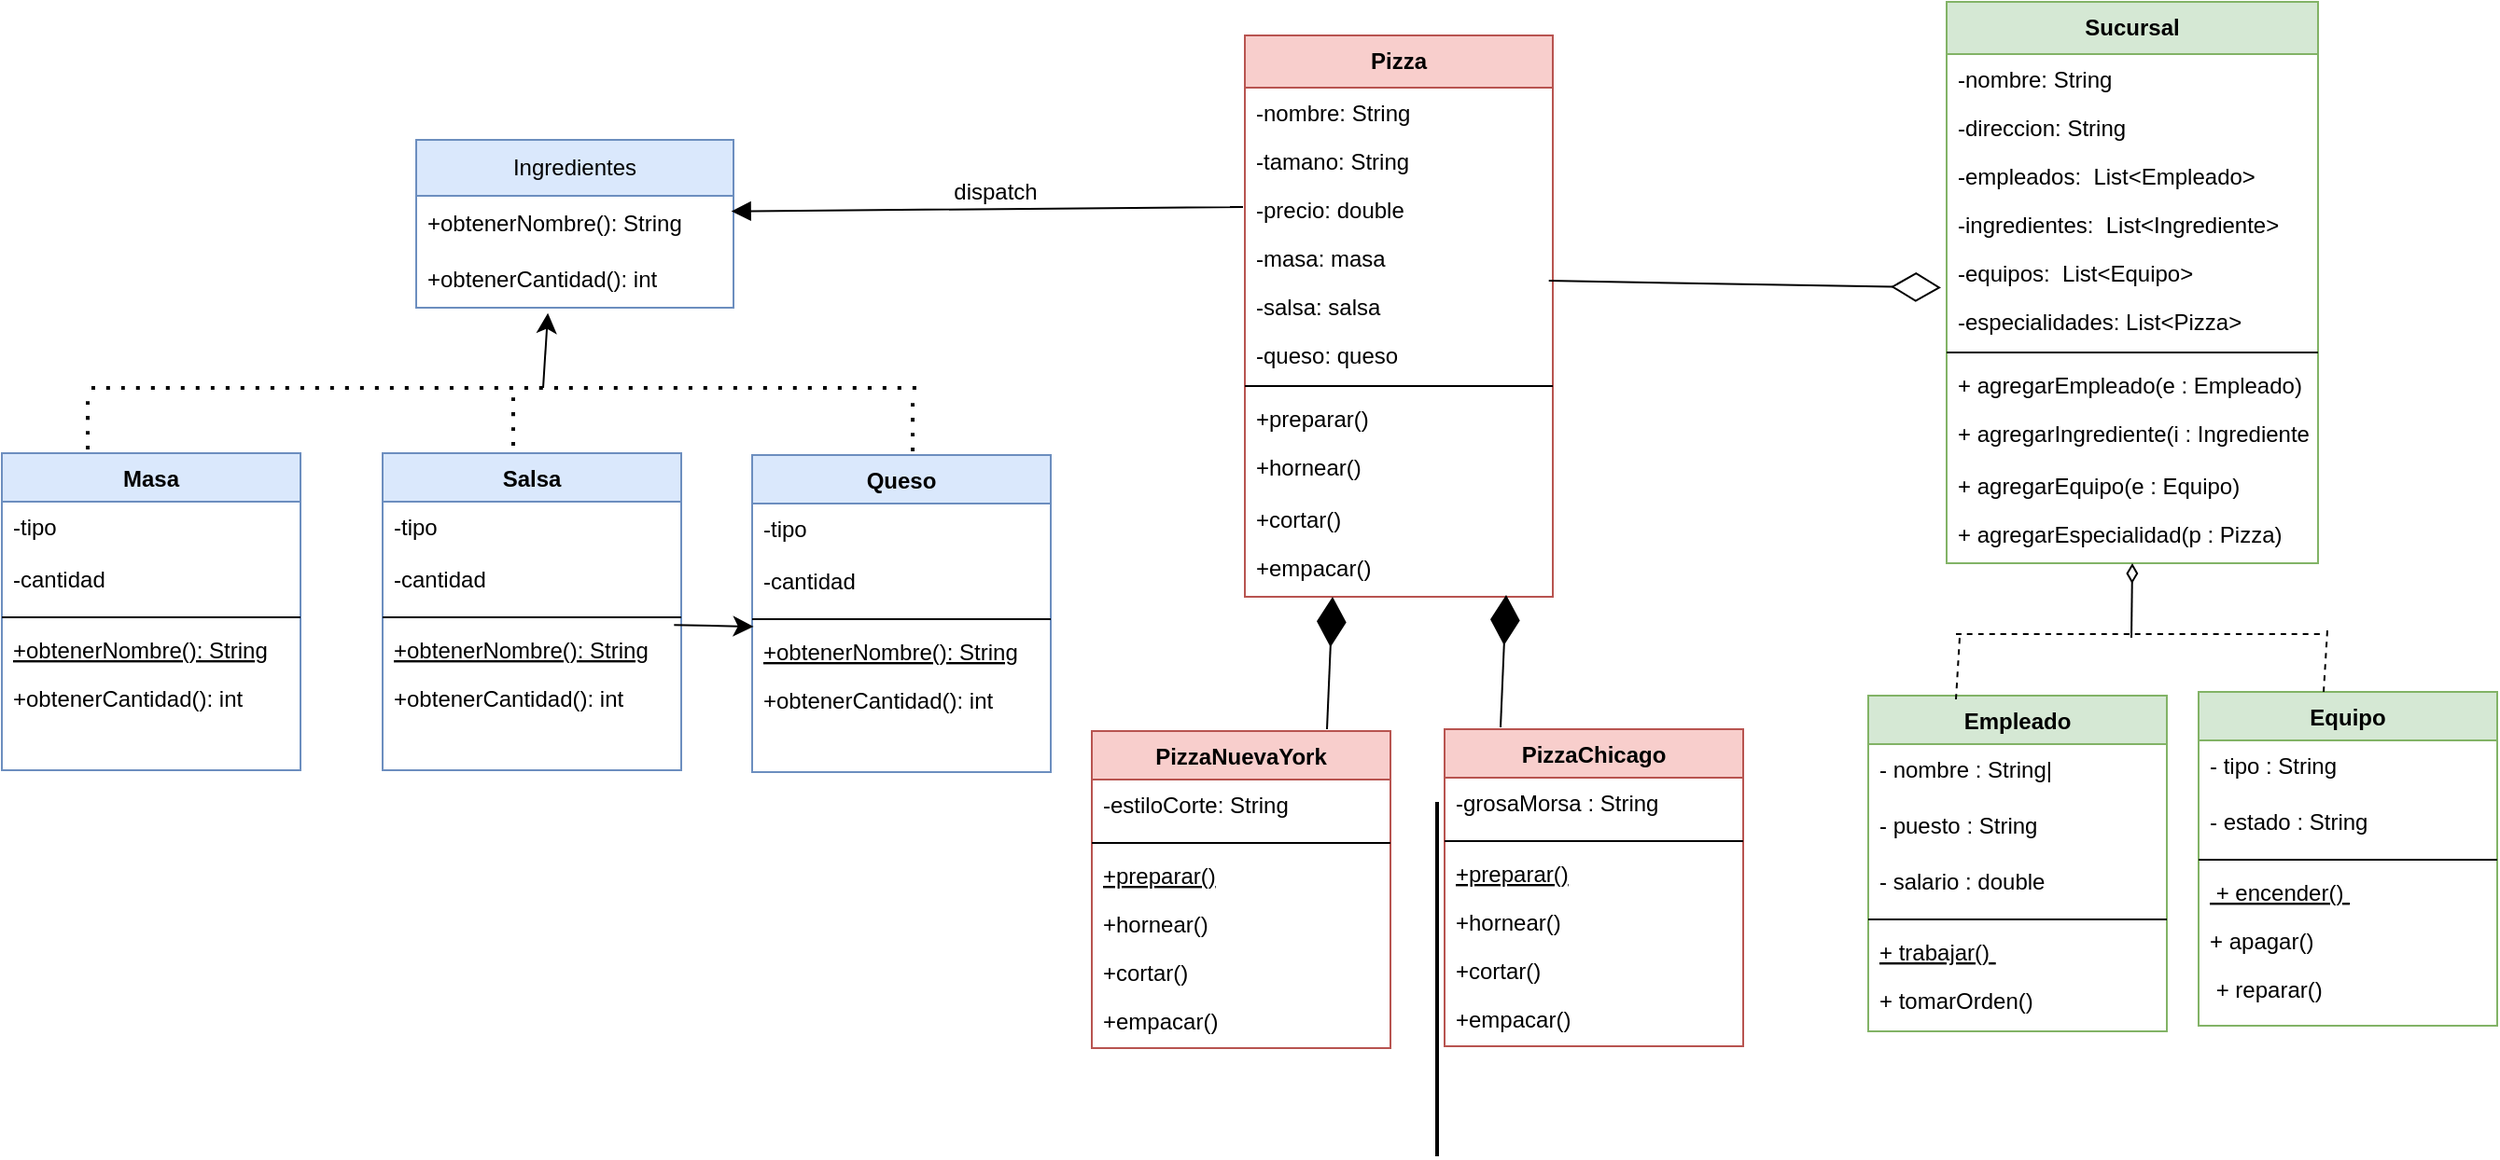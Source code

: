 <mxfile version="24.7.6">
  <diagram name="Página-1" id="DZGaDXZChRIoJ_zxI3Ib">
    <mxGraphModel dx="1156" dy="852" grid="0" gridSize="10" guides="1" tooltips="1" connect="1" arrows="1" fold="1" page="0" pageScale="1" pageWidth="1169" pageHeight="827" math="0" shadow="0">
      <root>
        <mxCell id="0" />
        <mxCell id="1" parent="0" />
        <mxCell id="2vN1RhJ9gDcvStLrzZKb-1" value="Ingredientes" style="swimlane;fontStyle=0;childLayout=stackLayout;horizontal=1;startSize=30;horizontalStack=0;resizeParent=1;resizeParentMax=0;resizeLast=0;collapsible=1;marginBottom=0;whiteSpace=wrap;html=1;fillColor=#dae8fc;strokeColor=#6c8ebf;" vertex="1" parent="1">
          <mxGeometry x="-4" y="-25" width="170" height="90" as="geometry" />
        </mxCell>
        <mxCell id="2vN1RhJ9gDcvStLrzZKb-3" value="+obtenerNombre(): String" style="text;strokeColor=none;fillColor=none;align=left;verticalAlign=middle;spacingLeft=4;spacingRight=4;overflow=hidden;points=[[0,0.5],[1,0.5]];portConstraint=eastwest;rotatable=0;whiteSpace=wrap;html=1;" vertex="1" parent="2vN1RhJ9gDcvStLrzZKb-1">
          <mxGeometry y="30" width="170" height="30" as="geometry" />
        </mxCell>
        <mxCell id="2vN1RhJ9gDcvStLrzZKb-4" value="+obtenerCantidad(): int" style="text;strokeColor=none;fillColor=none;align=left;verticalAlign=middle;spacingLeft=4;spacingRight=4;overflow=hidden;points=[[0,0.5],[1,0.5]];portConstraint=eastwest;rotatable=0;whiteSpace=wrap;html=1;" vertex="1" parent="2vN1RhJ9gDcvStLrzZKb-1">
          <mxGeometry y="60" width="170" height="30" as="geometry" />
        </mxCell>
        <mxCell id="2vN1RhJ9gDcvStLrzZKb-15" value="Masa" style="swimlane;fontStyle=1;align=center;verticalAlign=top;childLayout=stackLayout;horizontal=1;startSize=26;horizontalStack=0;resizeParent=1;resizeLast=0;collapsible=1;marginBottom=0;rounded=0;shadow=0;strokeWidth=1;fillColor=#dae8fc;strokeColor=#6c8ebf;" vertex="1" parent="1">
          <mxGeometry x="-226" y="143" width="160" height="170" as="geometry">
            <mxRectangle x="130" y="380" width="160" height="26" as="alternateBounds" />
          </mxGeometry>
        </mxCell>
        <mxCell id="2vN1RhJ9gDcvStLrzZKb-16" value="-tipo" style="text;align=left;verticalAlign=top;spacingLeft=4;spacingRight=4;overflow=hidden;rotatable=0;points=[[0,0.5],[1,0.5]];portConstraint=eastwest;" vertex="1" parent="2vN1RhJ9gDcvStLrzZKb-15">
          <mxGeometry y="26" width="160" height="28" as="geometry" />
        </mxCell>
        <mxCell id="2vN1RhJ9gDcvStLrzZKb-17" value="-cantidad" style="text;align=left;verticalAlign=top;spacingLeft=4;spacingRight=4;overflow=hidden;rotatable=0;points=[[0,0.5],[1,0.5]];portConstraint=eastwest;rounded=0;shadow=0;html=0;" vertex="1" parent="2vN1RhJ9gDcvStLrzZKb-15">
          <mxGeometry y="54" width="160" height="30" as="geometry" />
        </mxCell>
        <mxCell id="2vN1RhJ9gDcvStLrzZKb-19" value="" style="line;html=1;strokeWidth=1;align=left;verticalAlign=middle;spacingTop=-1;spacingLeft=3;spacingRight=3;rotatable=0;labelPosition=right;points=[];portConstraint=eastwest;" vertex="1" parent="2vN1RhJ9gDcvStLrzZKb-15">
          <mxGeometry y="84" width="160" height="8" as="geometry" />
        </mxCell>
        <mxCell id="2vN1RhJ9gDcvStLrzZKb-20" value="+obtenerNombre(): String" style="text;align=left;verticalAlign=top;spacingLeft=4;spacingRight=4;overflow=hidden;rotatable=0;points=[[0,0.5],[1,0.5]];portConstraint=eastwest;fontStyle=4" vertex="1" parent="2vN1RhJ9gDcvStLrzZKb-15">
          <mxGeometry y="92" width="160" height="26" as="geometry" />
        </mxCell>
        <mxCell id="2vN1RhJ9gDcvStLrzZKb-21" value="+obtenerCantidad(): int" style="text;align=left;verticalAlign=top;spacingLeft=4;spacingRight=4;overflow=hidden;rotatable=0;points=[[0,0.5],[1,0.5]];portConstraint=eastwest;" vertex="1" parent="2vN1RhJ9gDcvStLrzZKb-15">
          <mxGeometry y="118" width="160" height="26" as="geometry" />
        </mxCell>
        <mxCell id="2vN1RhJ9gDcvStLrzZKb-22" value="Salsa" style="swimlane;fontStyle=1;align=center;verticalAlign=top;childLayout=stackLayout;horizontal=1;startSize=26;horizontalStack=0;resizeParent=1;resizeLast=0;collapsible=1;marginBottom=0;rounded=0;shadow=0;strokeWidth=1;fillColor=#dae8fc;strokeColor=#6c8ebf;" vertex="1" parent="1">
          <mxGeometry x="-22" y="143" width="160" height="170" as="geometry">
            <mxRectangle x="130" y="380" width="160" height="26" as="alternateBounds" />
          </mxGeometry>
        </mxCell>
        <mxCell id="2vN1RhJ9gDcvStLrzZKb-23" value="-tipo" style="text;align=left;verticalAlign=top;spacingLeft=4;spacingRight=4;overflow=hidden;rotatable=0;points=[[0,0.5],[1,0.5]];portConstraint=eastwest;" vertex="1" parent="2vN1RhJ9gDcvStLrzZKb-22">
          <mxGeometry y="26" width="160" height="28" as="geometry" />
        </mxCell>
        <mxCell id="2vN1RhJ9gDcvStLrzZKb-24" value="-cantidad" style="text;align=left;verticalAlign=top;spacingLeft=4;spacingRight=4;overflow=hidden;rotatable=0;points=[[0,0.5],[1,0.5]];portConstraint=eastwest;rounded=0;shadow=0;html=0;" vertex="1" parent="2vN1RhJ9gDcvStLrzZKb-22">
          <mxGeometry y="54" width="160" height="30" as="geometry" />
        </mxCell>
        <mxCell id="2vN1RhJ9gDcvStLrzZKb-25" value="" style="line;html=1;strokeWidth=1;align=left;verticalAlign=middle;spacingTop=-1;spacingLeft=3;spacingRight=3;rotatable=0;labelPosition=right;points=[];portConstraint=eastwest;" vertex="1" parent="2vN1RhJ9gDcvStLrzZKb-22">
          <mxGeometry y="84" width="160" height="8" as="geometry" />
        </mxCell>
        <mxCell id="2vN1RhJ9gDcvStLrzZKb-26" value="+obtenerNombre(): String" style="text;align=left;verticalAlign=top;spacingLeft=4;spacingRight=4;overflow=hidden;rotatable=0;points=[[0,0.5],[1,0.5]];portConstraint=eastwest;fontStyle=4" vertex="1" parent="2vN1RhJ9gDcvStLrzZKb-22">
          <mxGeometry y="92" width="160" height="26" as="geometry" />
        </mxCell>
        <mxCell id="2vN1RhJ9gDcvStLrzZKb-27" value="+obtenerCantidad(): int" style="text;align=left;verticalAlign=top;spacingLeft=4;spacingRight=4;overflow=hidden;rotatable=0;points=[[0,0.5],[1,0.5]];portConstraint=eastwest;" vertex="1" parent="2vN1RhJ9gDcvStLrzZKb-22">
          <mxGeometry y="118" width="160" height="26" as="geometry" />
        </mxCell>
        <mxCell id="2vN1RhJ9gDcvStLrzZKb-28" value="Queso" style="swimlane;fontStyle=1;align=center;verticalAlign=top;childLayout=stackLayout;horizontal=1;startSize=26;horizontalStack=0;resizeParent=1;resizeLast=0;collapsible=1;marginBottom=0;rounded=0;shadow=0;strokeWidth=1;fillColor=#dae8fc;strokeColor=#6c8ebf;" vertex="1" parent="1">
          <mxGeometry x="176" y="144" width="160" height="170" as="geometry">
            <mxRectangle x="130" y="380" width="160" height="26" as="alternateBounds" />
          </mxGeometry>
        </mxCell>
        <mxCell id="2vN1RhJ9gDcvStLrzZKb-29" value="-tipo" style="text;align=left;verticalAlign=top;spacingLeft=4;spacingRight=4;overflow=hidden;rotatable=0;points=[[0,0.5],[1,0.5]];portConstraint=eastwest;" vertex="1" parent="2vN1RhJ9gDcvStLrzZKb-28">
          <mxGeometry y="26" width="160" height="28" as="geometry" />
        </mxCell>
        <mxCell id="2vN1RhJ9gDcvStLrzZKb-30" value="-cantidad" style="text;align=left;verticalAlign=top;spacingLeft=4;spacingRight=4;overflow=hidden;rotatable=0;points=[[0,0.5],[1,0.5]];portConstraint=eastwest;rounded=0;shadow=0;html=0;" vertex="1" parent="2vN1RhJ9gDcvStLrzZKb-28">
          <mxGeometry y="54" width="160" height="30" as="geometry" />
        </mxCell>
        <mxCell id="2vN1RhJ9gDcvStLrzZKb-31" value="" style="line;html=1;strokeWidth=1;align=left;verticalAlign=middle;spacingTop=-1;spacingLeft=3;spacingRight=3;rotatable=0;labelPosition=right;points=[];portConstraint=eastwest;" vertex="1" parent="2vN1RhJ9gDcvStLrzZKb-28">
          <mxGeometry y="84" width="160" height="8" as="geometry" />
        </mxCell>
        <mxCell id="2vN1RhJ9gDcvStLrzZKb-32" value="+obtenerNombre(): String" style="text;align=left;verticalAlign=top;spacingLeft=4;spacingRight=4;overflow=hidden;rotatable=0;points=[[0,0.5],[1,0.5]];portConstraint=eastwest;fontStyle=4" vertex="1" parent="2vN1RhJ9gDcvStLrzZKb-28">
          <mxGeometry y="92" width="160" height="26" as="geometry" />
        </mxCell>
        <mxCell id="2vN1RhJ9gDcvStLrzZKb-33" value="+obtenerCantidad(): int" style="text;align=left;verticalAlign=top;spacingLeft=4;spacingRight=4;overflow=hidden;rotatable=0;points=[[0,0.5],[1,0.5]];portConstraint=eastwest;" vertex="1" parent="2vN1RhJ9gDcvStLrzZKb-28">
          <mxGeometry y="118" width="160" height="26" as="geometry" />
        </mxCell>
        <mxCell id="2vN1RhJ9gDcvStLrzZKb-41" value="Pizza" style="swimlane;fontStyle=1;align=center;verticalAlign=top;childLayout=stackLayout;horizontal=1;startSize=28;horizontalStack=0;resizeParent=1;resizeLast=0;collapsible=1;marginBottom=0;rounded=0;shadow=0;strokeWidth=1;fillColor=#f8cecc;strokeColor=#b85450;" vertex="1" parent="1">
          <mxGeometry x="440" y="-81" width="165" height="301" as="geometry">
            <mxRectangle x="550" y="140" width="160" height="26" as="alternateBounds" />
          </mxGeometry>
        </mxCell>
        <mxCell id="2vN1RhJ9gDcvStLrzZKb-83" value="-nombre: String" style="text;align=left;verticalAlign=top;spacingLeft=4;spacingRight=4;overflow=hidden;rotatable=0;points=[[0,0.5],[1,0.5]];portConstraint=eastwest;" vertex="1" parent="2vN1RhJ9gDcvStLrzZKb-41">
          <mxGeometry y="28" width="165" height="26" as="geometry" />
        </mxCell>
        <mxCell id="2vN1RhJ9gDcvStLrzZKb-82" value="-tamano: String" style="text;align=left;verticalAlign=top;spacingLeft=4;spacingRight=4;overflow=hidden;rotatable=0;points=[[0,0.5],[1,0.5]];portConstraint=eastwest;" vertex="1" parent="2vN1RhJ9gDcvStLrzZKb-41">
          <mxGeometry y="54" width="165" height="26" as="geometry" />
        </mxCell>
        <mxCell id="2vN1RhJ9gDcvStLrzZKb-167" value="dispatch" style="html=1;verticalAlign=bottom;endArrow=block;curved=0;rounded=0;fontSize=12;startSize=8;endSize=8;entryX=0.993;entryY=0.276;entryDx=0;entryDy=0;entryPerimeter=0;" edge="1" parent="2vN1RhJ9gDcvStLrzZKb-41" target="2vN1RhJ9gDcvStLrzZKb-3">
          <mxGeometry width="80" relative="1" as="geometry">
            <mxPoint x="-8" y="92" as="sourcePoint" />
            <mxPoint x="-268" y="84" as="targetPoint" />
            <Array as="points">
              <mxPoint x="-1" y="92" />
            </Array>
          </mxGeometry>
        </mxCell>
        <mxCell id="2vN1RhJ9gDcvStLrzZKb-70" value="-precio: double" style="text;align=left;verticalAlign=top;spacingLeft=4;spacingRight=4;overflow=hidden;rotatable=0;points=[[0,0.5],[1,0.5]];portConstraint=eastwest;" vertex="1" parent="2vN1RhJ9gDcvStLrzZKb-41">
          <mxGeometry y="80" width="165" height="26" as="geometry" />
        </mxCell>
        <mxCell id="2vN1RhJ9gDcvStLrzZKb-59" value="-masa: masa" style="text;align=left;verticalAlign=top;spacingLeft=4;spacingRight=4;overflow=hidden;rotatable=0;points=[[0,0.5],[1,0.5]];portConstraint=eastwest;" vertex="1" parent="2vN1RhJ9gDcvStLrzZKb-41">
          <mxGeometry y="106" width="165" height="26" as="geometry" />
        </mxCell>
        <mxCell id="2vN1RhJ9gDcvStLrzZKb-42" value="-salsa: salsa" style="text;align=left;verticalAlign=top;spacingLeft=4;spacingRight=4;overflow=hidden;rotatable=0;points=[[0,0.5],[1,0.5]];portConstraint=eastwest;" vertex="1" parent="2vN1RhJ9gDcvStLrzZKb-41">
          <mxGeometry y="132" width="165" height="26" as="geometry" />
        </mxCell>
        <mxCell id="2vN1RhJ9gDcvStLrzZKb-43" value="-queso: queso" style="text;align=left;verticalAlign=top;spacingLeft=4;spacingRight=4;overflow=hidden;rotatable=0;points=[[0,0.5],[1,0.5]];portConstraint=eastwest;" vertex="1" parent="2vN1RhJ9gDcvStLrzZKb-41">
          <mxGeometry y="158" width="165" height="26" as="geometry" />
        </mxCell>
        <mxCell id="2vN1RhJ9gDcvStLrzZKb-44" value="" style="line;html=1;strokeWidth=1;align=left;verticalAlign=middle;spacingTop=-1;spacingLeft=3;spacingRight=3;rotatable=0;labelPosition=right;points=[];portConstraint=eastwest;" vertex="1" parent="2vN1RhJ9gDcvStLrzZKb-41">
          <mxGeometry y="184" width="165" height="8" as="geometry" />
        </mxCell>
        <mxCell id="2vN1RhJ9gDcvStLrzZKb-45" value="+preparar()" style="text;align=left;verticalAlign=top;spacingLeft=4;spacingRight=4;overflow=hidden;rotatable=0;points=[[0,0.5],[1,0.5]];portConstraint=eastwest;" vertex="1" parent="2vN1RhJ9gDcvStLrzZKb-41">
          <mxGeometry y="192" width="165" height="26" as="geometry" />
        </mxCell>
        <mxCell id="2vN1RhJ9gDcvStLrzZKb-46" value="+hornear()" style="text;align=left;verticalAlign=top;spacingLeft=4;spacingRight=4;overflow=hidden;rotatable=0;points=[[0,0.5],[1,0.5]];portConstraint=eastwest;" vertex="1" parent="2vN1RhJ9gDcvStLrzZKb-41">
          <mxGeometry y="218" width="165" height="28" as="geometry" />
        </mxCell>
        <mxCell id="2vN1RhJ9gDcvStLrzZKb-47" value="+cortar()" style="text;align=left;verticalAlign=top;spacingLeft=4;spacingRight=4;overflow=hidden;rotatable=0;points=[[0,0.5],[1,0.5]];portConstraint=eastwest;" vertex="1" parent="2vN1RhJ9gDcvStLrzZKb-41">
          <mxGeometry y="246" width="165" height="26" as="geometry" />
        </mxCell>
        <mxCell id="2vN1RhJ9gDcvStLrzZKb-49" value="+empacar()" style="text;align=left;verticalAlign=top;spacingLeft=4;spacingRight=4;overflow=hidden;rotatable=0;points=[[0,0.5],[1,0.5]];portConstraint=eastwest;" vertex="1" parent="2vN1RhJ9gDcvStLrzZKb-41">
          <mxGeometry y="272" width="165" height="26" as="geometry" />
        </mxCell>
        <mxCell id="2vN1RhJ9gDcvStLrzZKb-84" value="PizzaNuevaYork" style="swimlane;fontStyle=1;align=center;verticalAlign=top;childLayout=stackLayout;horizontal=1;startSize=26;horizontalStack=0;resizeParent=1;resizeLast=0;collapsible=1;marginBottom=0;rounded=0;shadow=0;strokeWidth=1;fillColor=#f8cecc;strokeColor=#b85450;" vertex="1" parent="1">
          <mxGeometry x="358" y="292" width="160" height="170" as="geometry">
            <mxRectangle x="130" y="380" width="160" height="26" as="alternateBounds" />
          </mxGeometry>
        </mxCell>
        <mxCell id="2vN1RhJ9gDcvStLrzZKb-86" value="-estiloCorte: String" style="text;align=left;verticalAlign=top;spacingLeft=4;spacingRight=4;overflow=hidden;rotatable=0;points=[[0,0.5],[1,0.5]];portConstraint=eastwest;rounded=0;shadow=0;html=0;" vertex="1" parent="2vN1RhJ9gDcvStLrzZKb-84">
          <mxGeometry y="26" width="160" height="30" as="geometry" />
        </mxCell>
        <mxCell id="2vN1RhJ9gDcvStLrzZKb-87" value="" style="line;html=1;strokeWidth=1;align=left;verticalAlign=middle;spacingTop=-1;spacingLeft=3;spacingRight=3;rotatable=0;labelPosition=right;points=[];portConstraint=eastwest;" vertex="1" parent="2vN1RhJ9gDcvStLrzZKb-84">
          <mxGeometry y="56" width="160" height="8" as="geometry" />
        </mxCell>
        <mxCell id="2vN1RhJ9gDcvStLrzZKb-88" value="+preparar()" style="text;align=left;verticalAlign=top;spacingLeft=4;spacingRight=4;overflow=hidden;rotatable=0;points=[[0,0.5],[1,0.5]];portConstraint=eastwest;fontStyle=4" vertex="1" parent="2vN1RhJ9gDcvStLrzZKb-84">
          <mxGeometry y="64" width="160" height="26" as="geometry" />
        </mxCell>
        <mxCell id="2vN1RhJ9gDcvStLrzZKb-89" value="+hornear()" style="text;align=left;verticalAlign=top;spacingLeft=4;spacingRight=4;overflow=hidden;rotatable=0;points=[[0,0.5],[1,0.5]];portConstraint=eastwest;" vertex="1" parent="2vN1RhJ9gDcvStLrzZKb-84">
          <mxGeometry y="90" width="160" height="26" as="geometry" />
        </mxCell>
        <mxCell id="2vN1RhJ9gDcvStLrzZKb-96" value="+cortar()" style="text;align=left;verticalAlign=top;spacingLeft=4;spacingRight=4;overflow=hidden;rotatable=0;points=[[0,0.5],[1,0.5]];portConstraint=eastwest;" vertex="1" parent="2vN1RhJ9gDcvStLrzZKb-84">
          <mxGeometry y="116" width="160" height="26" as="geometry" />
        </mxCell>
        <mxCell id="2vN1RhJ9gDcvStLrzZKb-97" value="+empacar()" style="text;align=left;verticalAlign=top;spacingLeft=4;spacingRight=4;overflow=hidden;rotatable=0;points=[[0,0.5],[1,0.5]];portConstraint=eastwest;" vertex="1" parent="2vN1RhJ9gDcvStLrzZKb-84">
          <mxGeometry y="142" width="160" height="26" as="geometry" />
        </mxCell>
        <mxCell id="2vN1RhJ9gDcvStLrzZKb-90" value="PizzaChicago" style="swimlane;fontStyle=1;align=center;verticalAlign=top;childLayout=stackLayout;horizontal=1;startSize=26;horizontalStack=0;resizeParent=1;resizeLast=0;collapsible=1;marginBottom=0;rounded=0;shadow=0;strokeWidth=1;fillColor=#f8cecc;strokeColor=#b85450;" vertex="1" parent="1">
          <mxGeometry x="547" y="291" width="160" height="170" as="geometry">
            <mxRectangle x="130" y="380" width="160" height="26" as="alternateBounds" />
          </mxGeometry>
        </mxCell>
        <mxCell id="2vN1RhJ9gDcvStLrzZKb-92" value="-grosaMorsa : String" style="text;align=left;verticalAlign=top;spacingLeft=4;spacingRight=4;overflow=hidden;rotatable=0;points=[[0,0.5],[1,0.5]];portConstraint=eastwest;rounded=0;shadow=0;html=0;" vertex="1" parent="2vN1RhJ9gDcvStLrzZKb-90">
          <mxGeometry y="26" width="160" height="30" as="geometry" />
        </mxCell>
        <mxCell id="2vN1RhJ9gDcvStLrzZKb-93" value="" style="line;html=1;strokeWidth=1;align=left;verticalAlign=middle;spacingTop=-1;spacingLeft=3;spacingRight=3;rotatable=0;labelPosition=right;points=[];portConstraint=eastwest;" vertex="1" parent="2vN1RhJ9gDcvStLrzZKb-90">
          <mxGeometry y="56" width="160" height="8" as="geometry" />
        </mxCell>
        <mxCell id="2vN1RhJ9gDcvStLrzZKb-94" value="+preparar()" style="text;align=left;verticalAlign=top;spacingLeft=4;spacingRight=4;overflow=hidden;rotatable=0;points=[[0,0.5],[1,0.5]];portConstraint=eastwest;fontStyle=4" vertex="1" parent="2vN1RhJ9gDcvStLrzZKb-90">
          <mxGeometry y="64" width="160" height="26" as="geometry" />
        </mxCell>
        <mxCell id="2vN1RhJ9gDcvStLrzZKb-95" value="+hornear()" style="text;align=left;verticalAlign=top;spacingLeft=4;spacingRight=4;overflow=hidden;rotatable=0;points=[[0,0.5],[1,0.5]];portConstraint=eastwest;" vertex="1" parent="2vN1RhJ9gDcvStLrzZKb-90">
          <mxGeometry y="90" width="160" height="26" as="geometry" />
        </mxCell>
        <mxCell id="2vN1RhJ9gDcvStLrzZKb-98" value="+cortar()" style="text;align=left;verticalAlign=top;spacingLeft=4;spacingRight=4;overflow=hidden;rotatable=0;points=[[0,0.5],[1,0.5]];portConstraint=eastwest;" vertex="1" parent="2vN1RhJ9gDcvStLrzZKb-90">
          <mxGeometry y="116" width="160" height="26" as="geometry" />
        </mxCell>
        <mxCell id="2vN1RhJ9gDcvStLrzZKb-106" value="+empacar()" style="text;align=left;verticalAlign=top;spacingLeft=4;spacingRight=4;overflow=hidden;rotatable=0;points=[[0,0.5],[1,0.5]];portConstraint=eastwest;" vertex="1" parent="2vN1RhJ9gDcvStLrzZKb-90">
          <mxGeometry y="142" width="160" height="26" as="geometry" />
        </mxCell>
        <mxCell id="2vN1RhJ9gDcvStLrzZKb-107" value="Sucursal" style="swimlane;fontStyle=1;align=center;verticalAlign=top;childLayout=stackLayout;horizontal=1;startSize=28;horizontalStack=0;resizeParent=1;resizeLast=0;collapsible=1;marginBottom=0;rounded=0;shadow=0;strokeWidth=1;fillColor=#d5e8d4;strokeColor=#82b366;" vertex="1" parent="1">
          <mxGeometry x="816" y="-99" width="199" height="301" as="geometry">
            <mxRectangle x="550" y="140" width="160" height="26" as="alternateBounds" />
          </mxGeometry>
        </mxCell>
        <mxCell id="2vN1RhJ9gDcvStLrzZKb-108" value="-nombre: String" style="text;align=left;verticalAlign=top;spacingLeft=4;spacingRight=4;overflow=hidden;rotatable=0;points=[[0,0.5],[1,0.5]];portConstraint=eastwest;" vertex="1" parent="2vN1RhJ9gDcvStLrzZKb-107">
          <mxGeometry y="28" width="199" height="26" as="geometry" />
        </mxCell>
        <mxCell id="2vN1RhJ9gDcvStLrzZKb-109" value="-direccion: String" style="text;align=left;verticalAlign=top;spacingLeft=4;spacingRight=4;overflow=hidden;rotatable=0;points=[[0,0.5],[1,0.5]];portConstraint=eastwest;" vertex="1" parent="2vN1RhJ9gDcvStLrzZKb-107">
          <mxGeometry y="54" width="199" height="26" as="geometry" />
        </mxCell>
        <mxCell id="2vN1RhJ9gDcvStLrzZKb-110" value="-empleados:  List&lt;Empleado&gt;" style="text;align=left;verticalAlign=top;spacingLeft=4;spacingRight=4;overflow=hidden;rotatable=0;points=[[0,0.5],[1,0.5]];portConstraint=eastwest;" vertex="1" parent="2vN1RhJ9gDcvStLrzZKb-107">
          <mxGeometry y="80" width="199" height="26" as="geometry" />
        </mxCell>
        <mxCell id="2vN1RhJ9gDcvStLrzZKb-111" value="-ingredientes:  List&lt;Ingrediente&gt;" style="text;align=left;verticalAlign=top;spacingLeft=4;spacingRight=4;overflow=hidden;rotatable=0;points=[[0,0.5],[1,0.5]];portConstraint=eastwest;" vertex="1" parent="2vN1RhJ9gDcvStLrzZKb-107">
          <mxGeometry y="106" width="199" height="26" as="geometry" />
        </mxCell>
        <mxCell id="2vN1RhJ9gDcvStLrzZKb-112" value="-equipos:  List&lt;Equipo&gt;" style="text;align=left;verticalAlign=top;spacingLeft=4;spacingRight=4;overflow=hidden;rotatable=0;points=[[0,0.5],[1,0.5]];portConstraint=eastwest;" vertex="1" parent="2vN1RhJ9gDcvStLrzZKb-107">
          <mxGeometry y="132" width="199" height="26" as="geometry" />
        </mxCell>
        <mxCell id="2vN1RhJ9gDcvStLrzZKb-113" value="-especialidades: List&lt;Pizza&gt;" style="text;align=left;verticalAlign=top;spacingLeft=4;spacingRight=4;overflow=hidden;rotatable=0;points=[[0,0.5],[1,0.5]];portConstraint=eastwest;" vertex="1" parent="2vN1RhJ9gDcvStLrzZKb-107">
          <mxGeometry y="158" width="199" height="26" as="geometry" />
        </mxCell>
        <mxCell id="2vN1RhJ9gDcvStLrzZKb-114" value="" style="line;html=1;strokeWidth=1;align=left;verticalAlign=middle;spacingTop=-1;spacingLeft=3;spacingRight=3;rotatable=0;labelPosition=right;points=[];portConstraint=eastwest;" vertex="1" parent="2vN1RhJ9gDcvStLrzZKb-107">
          <mxGeometry y="184" width="199" height="8" as="geometry" />
        </mxCell>
        <mxCell id="2vN1RhJ9gDcvStLrzZKb-115" value="+ agregarEmpleado(e : Empleado)" style="text;align=left;verticalAlign=top;spacingLeft=4;spacingRight=4;overflow=hidden;rotatable=0;points=[[0,0.5],[1,0.5]];portConstraint=eastwest;" vertex="1" parent="2vN1RhJ9gDcvStLrzZKb-107">
          <mxGeometry y="192" width="199" height="26" as="geometry" />
        </mxCell>
        <mxCell id="2vN1RhJ9gDcvStLrzZKb-116" value="+ agregarIngrediente(i : Ingrediente)" style="text;align=left;verticalAlign=top;spacingLeft=4;spacingRight=4;overflow=hidden;rotatable=0;points=[[0,0.5],[1,0.5]];portConstraint=eastwest;" vertex="1" parent="2vN1RhJ9gDcvStLrzZKb-107">
          <mxGeometry y="218" width="199" height="28" as="geometry" />
        </mxCell>
        <mxCell id="2vN1RhJ9gDcvStLrzZKb-117" value="+ agregarEquipo(e : Equipo)" style="text;align=left;verticalAlign=top;spacingLeft=4;spacingRight=4;overflow=hidden;rotatable=0;points=[[0,0.5],[1,0.5]];portConstraint=eastwest;" vertex="1" parent="2vN1RhJ9gDcvStLrzZKb-107">
          <mxGeometry y="246" width="199" height="26" as="geometry" />
        </mxCell>
        <mxCell id="2vN1RhJ9gDcvStLrzZKb-118" value="+ agregarEspecialidad(p : Pizza)" style="text;align=left;verticalAlign=top;spacingLeft=4;spacingRight=4;overflow=hidden;rotatable=0;points=[[0,0.5],[1,0.5]];portConstraint=eastwest;" vertex="1" parent="2vN1RhJ9gDcvStLrzZKb-107">
          <mxGeometry y="272" width="199" height="26" as="geometry" />
        </mxCell>
        <mxCell id="2vN1RhJ9gDcvStLrzZKb-119" value="Empleado" style="swimlane;fontStyle=1;align=center;verticalAlign=top;childLayout=stackLayout;horizontal=1;startSize=26;horizontalStack=0;resizeParent=1;resizeLast=0;collapsible=1;marginBottom=0;rounded=0;shadow=0;strokeWidth=1;fillColor=#d5e8d4;strokeColor=#82b366;" vertex="1" parent="1">
          <mxGeometry x="774" y="273" width="160" height="180" as="geometry">
            <mxRectangle x="130" y="380" width="160" height="26" as="alternateBounds" />
          </mxGeometry>
        </mxCell>
        <mxCell id="2vN1RhJ9gDcvStLrzZKb-141" value="- nombre : String|" style="text;align=left;verticalAlign=top;spacingLeft=4;spacingRight=4;overflow=hidden;rotatable=0;points=[[0,0.5],[1,0.5]];portConstraint=eastwest;rounded=0;shadow=0;html=0;" vertex="1" parent="2vN1RhJ9gDcvStLrzZKb-119">
          <mxGeometry y="26" width="160" height="30" as="geometry" />
        </mxCell>
        <mxCell id="2vN1RhJ9gDcvStLrzZKb-140" value="- puesto : String" style="text;align=left;verticalAlign=top;spacingLeft=4;spacingRight=4;overflow=hidden;rotatable=0;points=[[0,0.5],[1,0.5]];portConstraint=eastwest;rounded=0;shadow=0;html=0;" vertex="1" parent="2vN1RhJ9gDcvStLrzZKb-119">
          <mxGeometry y="56" width="160" height="30" as="geometry" />
        </mxCell>
        <mxCell id="2vN1RhJ9gDcvStLrzZKb-120" value="- salario : double" style="text;align=left;verticalAlign=top;spacingLeft=4;spacingRight=4;overflow=hidden;rotatable=0;points=[[0,0.5],[1,0.5]];portConstraint=eastwest;rounded=0;shadow=0;html=0;" vertex="1" parent="2vN1RhJ9gDcvStLrzZKb-119">
          <mxGeometry y="86" width="160" height="30" as="geometry" />
        </mxCell>
        <mxCell id="2vN1RhJ9gDcvStLrzZKb-121" value="" style="line;html=1;strokeWidth=1;align=left;verticalAlign=middle;spacingTop=-1;spacingLeft=3;spacingRight=3;rotatable=0;labelPosition=right;points=[];portConstraint=eastwest;" vertex="1" parent="2vN1RhJ9gDcvStLrzZKb-119">
          <mxGeometry y="116" width="160" height="8" as="geometry" />
        </mxCell>
        <mxCell id="2vN1RhJ9gDcvStLrzZKb-122" value="+ trabajar() " style="text;align=left;verticalAlign=top;spacingLeft=4;spacingRight=4;overflow=hidden;rotatable=0;points=[[0,0.5],[1,0.5]];portConstraint=eastwest;fontStyle=4" vertex="1" parent="2vN1RhJ9gDcvStLrzZKb-119">
          <mxGeometry y="124" width="160" height="26" as="geometry" />
        </mxCell>
        <mxCell id="2vN1RhJ9gDcvStLrzZKb-123" value="+ tomarOrden() " style="text;align=left;verticalAlign=top;spacingLeft=4;spacingRight=4;overflow=hidden;rotatable=0;points=[[0,0.5],[1,0.5]];portConstraint=eastwest;" vertex="1" parent="2vN1RhJ9gDcvStLrzZKb-119">
          <mxGeometry y="150" width="160" height="26" as="geometry" />
        </mxCell>
        <mxCell id="2vN1RhJ9gDcvStLrzZKb-142" value="Equipo" style="swimlane;fontStyle=1;align=center;verticalAlign=top;childLayout=stackLayout;horizontal=1;startSize=26;horizontalStack=0;resizeParent=1;resizeLast=0;collapsible=1;marginBottom=0;rounded=0;shadow=0;strokeWidth=1;fillColor=#d5e8d4;strokeColor=#82b366;" vertex="1" parent="1">
          <mxGeometry x="951" y="271" width="160" height="179" as="geometry">
            <mxRectangle x="130" y="380" width="160" height="26" as="alternateBounds" />
          </mxGeometry>
        </mxCell>
        <mxCell id="2vN1RhJ9gDcvStLrzZKb-143" value="- tipo : String " style="text;align=left;verticalAlign=top;spacingLeft=4;spacingRight=4;overflow=hidden;rotatable=0;points=[[0,0.5],[1,0.5]];portConstraint=eastwest;rounded=0;shadow=0;html=0;" vertex="1" parent="2vN1RhJ9gDcvStLrzZKb-142">
          <mxGeometry y="26" width="160" height="30" as="geometry" />
        </mxCell>
        <mxCell id="2vN1RhJ9gDcvStLrzZKb-144" value=" - estado : String" style="text;align=left;verticalAlign=top;spacingLeft=4;spacingRight=4;overflow=hidden;rotatable=0;points=[[0,0.5],[1,0.5]];portConstraint=eastwest;rounded=0;shadow=0;html=0;" vertex="1" parent="2vN1RhJ9gDcvStLrzZKb-142">
          <mxGeometry y="56" width="160" height="30" as="geometry" />
        </mxCell>
        <mxCell id="2vN1RhJ9gDcvStLrzZKb-146" value="" style="line;html=1;strokeWidth=1;align=left;verticalAlign=middle;spacingTop=-1;spacingLeft=3;spacingRight=3;rotatable=0;labelPosition=right;points=[];portConstraint=eastwest;" vertex="1" parent="2vN1RhJ9gDcvStLrzZKb-142">
          <mxGeometry y="86" width="160" height="8" as="geometry" />
        </mxCell>
        <mxCell id="2vN1RhJ9gDcvStLrzZKb-147" value=" + encender() " style="text;align=left;verticalAlign=top;spacingLeft=4;spacingRight=4;overflow=hidden;rotatable=0;points=[[0,0.5],[1,0.5]];portConstraint=eastwest;fontStyle=4" vertex="1" parent="2vN1RhJ9gDcvStLrzZKb-142">
          <mxGeometry y="94" width="160" height="26" as="geometry" />
        </mxCell>
        <mxCell id="2vN1RhJ9gDcvStLrzZKb-148" value="+ apagar()  " style="text;align=left;verticalAlign=top;spacingLeft=4;spacingRight=4;overflow=hidden;rotatable=0;points=[[0,0.5],[1,0.5]];portConstraint=eastwest;" vertex="1" parent="2vN1RhJ9gDcvStLrzZKb-142">
          <mxGeometry y="120" width="160" height="26" as="geometry" />
        </mxCell>
        <mxCell id="2vN1RhJ9gDcvStLrzZKb-149" value=" + reparar() " style="text;align=left;verticalAlign=top;spacingLeft=4;spacingRight=4;overflow=hidden;rotatable=0;points=[[0,0.5],[1,0.5]];portConstraint=eastwest;" vertex="1" parent="2vN1RhJ9gDcvStLrzZKb-142">
          <mxGeometry y="146" width="160" height="26" as="geometry" />
        </mxCell>
        <mxCell id="2vN1RhJ9gDcvStLrzZKb-152" value="" style="endArrow=none;dashed=1;html=1;rounded=0;fontSize=12;startSize=8;endSize=8;curved=1;" edge="1" parent="1">
          <mxGeometry width="50" height="50" relative="1" as="geometry">
            <mxPoint x="821" y="240" as="sourcePoint" />
            <mxPoint x="1018" y="240" as="targetPoint" />
          </mxGeometry>
        </mxCell>
        <mxCell id="2vN1RhJ9gDcvStLrzZKb-153" value="" style="endArrow=none;dashed=1;html=1;rounded=0;fontSize=12;startSize=8;endSize=8;curved=1;" edge="1" parent="1">
          <mxGeometry width="50" height="50" relative="1" as="geometry">
            <mxPoint x="1018" y="271" as="sourcePoint" />
            <mxPoint x="1020" y="238" as="targetPoint" />
          </mxGeometry>
        </mxCell>
        <mxCell id="2vN1RhJ9gDcvStLrzZKb-154" value="" style="endArrow=none;dashed=1;html=1;rounded=0;fontSize=12;startSize=8;endSize=8;curved=1;" edge="1" parent="1">
          <mxGeometry width="50" height="50" relative="1" as="geometry">
            <mxPoint x="821" y="275" as="sourcePoint" />
            <mxPoint x="823" y="242" as="targetPoint" />
          </mxGeometry>
        </mxCell>
        <mxCell id="2vN1RhJ9gDcvStLrzZKb-155" value="" style="endArrow=diamondThin;html=1;rounded=0;fontSize=12;startSize=8;endSize=8;curved=1;endFill=0;entryX=0.5;entryY=1;entryDx=0;entryDy=0;" edge="1" parent="1" target="2vN1RhJ9gDcvStLrzZKb-107">
          <mxGeometry width="50" height="50" relative="1" as="geometry">
            <mxPoint x="915" y="242" as="sourcePoint" />
            <mxPoint x="1195" y="371" as="targetPoint" />
          </mxGeometry>
        </mxCell>
        <mxCell id="2vN1RhJ9gDcvStLrzZKb-158" value="" style="line;strokeWidth=2;direction=south;html=1;" vertex="1" parent="1">
          <mxGeometry x="538" y="330" width="10" height="190" as="geometry" />
        </mxCell>
        <mxCell id="2vN1RhJ9gDcvStLrzZKb-159" value="" style="endArrow=classic;html=1;rounded=0;fontSize=12;startSize=8;endSize=8;curved=1;exitX=0.976;exitY=1.013;exitDx=0;exitDy=0;exitPerimeter=0;entryX=0.005;entryY=0;entryDx=0;entryDy=0;entryPerimeter=0;" edge="1" parent="1" source="2vN1RhJ9gDcvStLrzZKb-25" target="2vN1RhJ9gDcvStLrzZKb-32">
          <mxGeometry width="50" height="50" relative="1" as="geometry">
            <mxPoint x="134" y="308" as="sourcePoint" />
            <mxPoint x="184" y="258" as="targetPoint" />
          </mxGeometry>
        </mxCell>
        <mxCell id="2vN1RhJ9gDcvStLrzZKb-161" value="" style="endArrow=diamondThin;endFill=0;endSize=24;html=1;rounded=0;fontSize=12;curved=1;exitX=0.987;exitY=-0.017;exitDx=0;exitDy=0;fontStyle=1;exitPerimeter=0;entryX=-0.015;entryY=0.815;entryDx=0;entryDy=0;entryPerimeter=0;" edge="1" parent="1" source="2vN1RhJ9gDcvStLrzZKb-42" target="2vN1RhJ9gDcvStLrzZKb-112">
          <mxGeometry width="160" relative="1" as="geometry">
            <mxPoint x="960" y="202" as="sourcePoint" />
            <mxPoint x="802" y="48" as="targetPoint" />
          </mxGeometry>
        </mxCell>
        <mxCell id="2vN1RhJ9gDcvStLrzZKb-162" value="" style="endArrow=none;dashed=1;html=1;dashPattern=1 3;strokeWidth=2;rounded=0;fontSize=12;startSize=8;endSize=8;curved=1;" edge="1" parent="1">
          <mxGeometry width="50" height="50" relative="1" as="geometry">
            <mxPoint x="-178" y="108" as="sourcePoint" />
            <mxPoint x="268" y="108" as="targetPoint" />
          </mxGeometry>
        </mxCell>
        <mxCell id="2vN1RhJ9gDcvStLrzZKb-163" value="" style="endArrow=none;dashed=1;html=1;dashPattern=1 3;strokeWidth=2;rounded=0;fontSize=12;startSize=8;endSize=8;curved=1;" edge="1" parent="1">
          <mxGeometry width="50" height="50" relative="1" as="geometry">
            <mxPoint x="-180" y="141" as="sourcePoint" />
            <mxPoint x="-180" y="109" as="targetPoint" />
          </mxGeometry>
        </mxCell>
        <mxCell id="2vN1RhJ9gDcvStLrzZKb-164" value="" style="endArrow=none;dashed=1;html=1;dashPattern=1 3;strokeWidth=2;rounded=0;fontSize=12;startSize=8;endSize=8;curved=1;" edge="1" parent="1">
          <mxGeometry width="50" height="50" relative="1" as="geometry">
            <mxPoint x="48" y="139" as="sourcePoint" />
            <mxPoint x="48" y="107" as="targetPoint" />
          </mxGeometry>
        </mxCell>
        <mxCell id="2vN1RhJ9gDcvStLrzZKb-165" value="" style="endArrow=none;dashed=1;html=1;dashPattern=1 3;strokeWidth=2;rounded=0;fontSize=12;startSize=8;endSize=8;curved=1;" edge="1" parent="1">
          <mxGeometry width="50" height="50" relative="1" as="geometry">
            <mxPoint x="262" y="142" as="sourcePoint" />
            <mxPoint x="262" y="110" as="targetPoint" />
          </mxGeometry>
        </mxCell>
        <mxCell id="2vN1RhJ9gDcvStLrzZKb-166" value="" style="endArrow=classic;html=1;rounded=0;fontSize=12;startSize=8;endSize=8;curved=1;entryX=0.415;entryY=1.094;entryDx=0;entryDy=0;entryPerimeter=0;" edge="1" parent="1" target="2vN1RhJ9gDcvStLrzZKb-4">
          <mxGeometry width="50" height="50" relative="1" as="geometry">
            <mxPoint x="64" y="108" as="sourcePoint" />
            <mxPoint x="49" y="76" as="targetPoint" />
          </mxGeometry>
        </mxCell>
        <mxCell id="2vN1RhJ9gDcvStLrzZKb-168" value="" style="endArrow=diamondThin;endFill=1;endSize=24;html=1;rounded=0;fontSize=12;curved=1;" edge="1" parent="1">
          <mxGeometry width="160" relative="1" as="geometry">
            <mxPoint x="577" y="290" as="sourcePoint" />
            <mxPoint x="580" y="219" as="targetPoint" />
          </mxGeometry>
        </mxCell>
        <mxCell id="2vN1RhJ9gDcvStLrzZKb-169" value="" style="endArrow=diamondThin;endFill=1;endSize=24;html=1;rounded=0;fontSize=12;curved=1;" edge="1" parent="1">
          <mxGeometry width="160" relative="1" as="geometry">
            <mxPoint x="484" y="291" as="sourcePoint" />
            <mxPoint x="487" y="220" as="targetPoint" />
          </mxGeometry>
        </mxCell>
      </root>
    </mxGraphModel>
  </diagram>
</mxfile>
